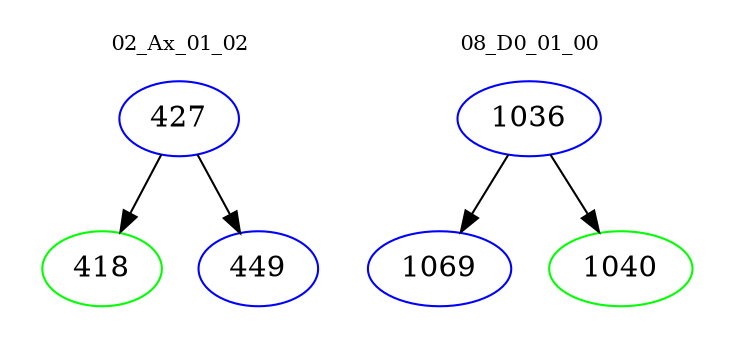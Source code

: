 digraph{
subgraph cluster_0 {
color = white
label = "02_Ax_01_02";
fontsize=10;
T0_427 [label="427", color="blue"]
T0_427 -> T0_418 [color="black"]
T0_418 [label="418", color="green"]
T0_427 -> T0_449 [color="black"]
T0_449 [label="449", color="blue"]
}
subgraph cluster_1 {
color = white
label = "08_D0_01_00";
fontsize=10;
T1_1036 [label="1036", color="blue"]
T1_1036 -> T1_1069 [color="black"]
T1_1069 [label="1069", color="blue"]
T1_1036 -> T1_1040 [color="black"]
T1_1040 [label="1040", color="green"]
}
}
